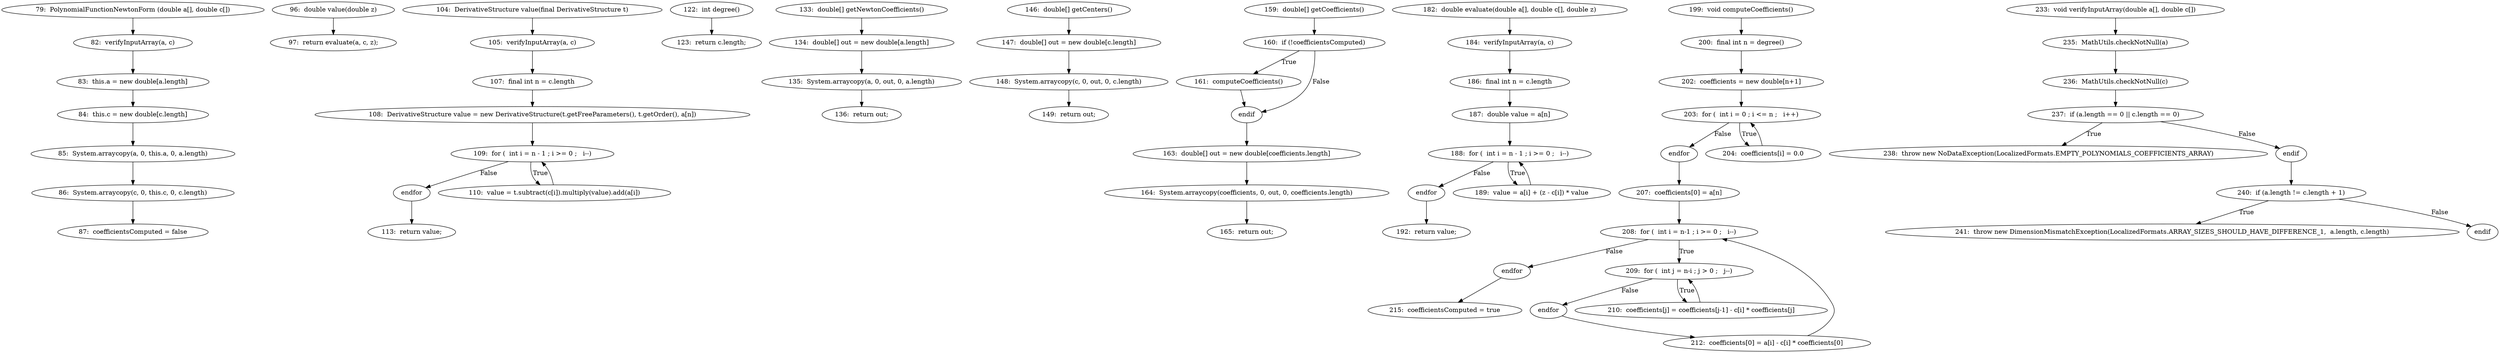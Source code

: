 digraph PolynomialFunctionNewtonForm_CFG {
  // graph-vertices
  v1  [label="79:  PolynomialFunctionNewtonForm (double a[], double c[])"];
  v2  [label="82:  verifyInputArray(a, c)"];
  v3  [label="83:  this.a = new double[a.length]"];
  v4  [label="84:  this.c = new double[c.length]"];
  v5  [label="85:  System.arraycopy(a, 0, this.a, 0, a.length)"];
  v6  [label="86:  System.arraycopy(c, 0, this.c, 0, c.length)"];
  v7  [label="87:  coefficientsComputed = false"];
  v8  [label="96:  double value(double z)"];
  v9  [label="97:  return evaluate(a, c, z);"];
  v10  [label="104:  DerivativeStructure value(final DerivativeStructure t)"];
  v11  [label="105:  verifyInputArray(a, c)"];
  v12  [label="107:  final int n = c.length"];
  v13  [label="108:  DerivativeStructure value = new DerivativeStructure(t.getFreeParameters(), t.getOrder(), a[n])"];
  v14  [label="109:  for (  int i = n - 1 ; i >= 0 ;   i--)"];
  v17  [label="endfor"];
  v18  [label="110:  value = t.subtract(c[i]).multiply(value).add(a[i])"];
  v19  [label="113:  return value;"];
  v20  [label="122:  int degree()"];
  v21  [label="123:  return c.length;"];
  v22  [label="133:  double[] getNewtonCoefficients()"];
  v23  [label="134:  double[] out = new double[a.length]"];
  v24  [label="135:  System.arraycopy(a, 0, out, 0, a.length)"];
  v25  [label="136:  return out;"];
  v26  [label="146:  double[] getCenters()"];
  v27  [label="147:  double[] out = new double[c.length]"];
  v28  [label="148:  System.arraycopy(c, 0, out, 0, c.length)"];
  v29  [label="149:  return out;"];
  v30  [label="159:  double[] getCoefficients()"];
  v31  [label="160:  if (!coefficientsComputed)"];
  v32  [label="161:  computeCoefficients()"];
  v33  [label="endif"];
  v34  [label="163:  double[] out = new double[coefficients.length]"];
  v35  [label="164:  System.arraycopy(coefficients, 0, out, 0, coefficients.length)"];
  v36  [label="165:  return out;"];
  v37  [label="182:  double evaluate(double a[], double c[], double z)"];
  v38  [label="184:  verifyInputArray(a, c)"];
  v39  [label="186:  final int n = c.length"];
  v40  [label="187:  double value = a[n]"];
  v41  [label="188:  for (  int i = n - 1 ; i >= 0 ;   i--)"];
  v44  [label="endfor"];
  v45  [label="189:  value = a[i] + (z - c[i]) * value"];
  v46  [label="192:  return value;"];
  v47  [label="199:  void computeCoefficients()"];
  v48  [label="200:  final int n = degree()"];
  v49  [label="202:  coefficients = new double[n+1]"];
  v50  [label="203:  for (  int i = 0 ; i <= n ;   i++)"];
  v53  [label="endfor"];
  v54  [label="204:  coefficients[i] = 0.0"];
  v55  [label="207:  coefficients[0] = a[n]"];
  v56  [label="208:  for (  int i = n-1 ; i >= 0 ;   i--)"];
  v59  [label="endfor"];
  v60  [label="209:  for (  int j = n-i ; j > 0 ;   j--)"];
  v63  [label="endfor"];
  v64  [label="210:  coefficients[j] = coefficients[j-1] - c[i] * coefficients[j]"];
  v65  [label="212:  coefficients[0] = a[i] - c[i] * coefficients[0]"];
  v66  [label="215:  coefficientsComputed = true"];
  v67  [label="233:  void verifyInputArray(double a[], double c[])"];
  v68  [label="235:  MathUtils.checkNotNull(a)"];
  v69  [label="236:  MathUtils.checkNotNull(c)"];
  v70  [label="237:  if (a.length == 0 || c.length == 0)"];
  v71  [label="238:  throw new NoDataException(LocalizedFormats.EMPTY_POLYNOMIALS_COEFFICIENTS_ARRAY)"];
  v72  [label="endif"];
  v73  [label="240:  if (a.length != c.length + 1)"];
  v74  [label="241:  throw new DimensionMismatchException(LocalizedFormats.ARRAY_SIZES_SHOULD_HAVE_DIFFERENCE_1,  a.length, c.length)"];
  v75  [label="endif"];
  // graph-edges
  v1 -> v2;
  v2 -> v3;
  v3 -> v4;
  v4 -> v5;
  v5 -> v6;
  v6 -> v7;
  v8 -> v9;
  v10 -> v11;
  v11 -> v12;
  v12 -> v13;
  v13 -> v14;
  v14 -> v17  [label="False"];
  v14 -> v18  [label="True"];
  v18 -> v14;
  v17 -> v19;
  v20 -> v21;
  v22 -> v23;
  v23 -> v24;
  v24 -> v25;
  v26 -> v27;
  v27 -> v28;
  v28 -> v29;
  v30 -> v31;
  v31 -> v32  [label="True"];
  v32 -> v33;
  v31 -> v33  [label="False"];
  v33 -> v34;
  v34 -> v35;
  v35 -> v36;
  v37 -> v38;
  v38 -> v39;
  v39 -> v40;
  v40 -> v41;
  v41 -> v44  [label="False"];
  v41 -> v45  [label="True"];
  v45 -> v41;
  v44 -> v46;
  v47 -> v48;
  v48 -> v49;
  v49 -> v50;
  v50 -> v53  [label="False"];
  v50 -> v54  [label="True"];
  v54 -> v50;
  v53 -> v55;
  v55 -> v56;
  v56 -> v59  [label="False"];
  v56 -> v60  [label="True"];
  v60 -> v63  [label="False"];
  v60 -> v64  [label="True"];
  v64 -> v60;
  v63 -> v65;
  v65 -> v56;
  v59 -> v66;
  v67 -> v68;
  v68 -> v69;
  v69 -> v70;
  v70 -> v71  [label="True"];
  v70 -> v72  [label="False"];
  v72 -> v73;
  v73 -> v74  [label="True"];
  v73 -> v75  [label="False"];
  // end-of-graph
}
